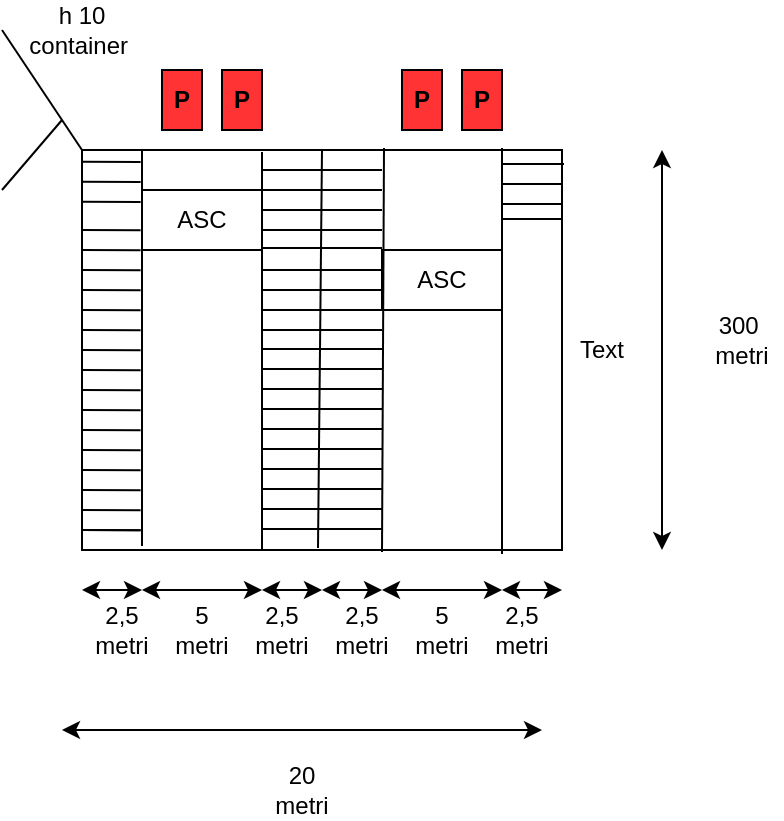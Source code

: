 <mxfile version="14.6.9" type="github">
  <diagram id="AbuUHd3BJrYq02--Rzd7" name="Page-1">
    <mxGraphModel dx="782" dy="514" grid="1" gridSize="10" guides="1" tooltips="1" connect="1" arrows="1" fold="1" page="1" pageScale="1" pageWidth="827" pageHeight="1169" math="0" shadow="0">
      <root>
        <mxCell id="0" />
        <mxCell id="1" parent="0" />
        <mxCell id="OWnD7IlCAdp8iNeFFtB5-26" value="" style="rounded=0;whiteSpace=wrap;html=1;" vertex="1" parent="1">
          <mxGeometry x="40" y="90" width="240" height="200" as="geometry" />
        </mxCell>
        <mxCell id="OWnD7IlCAdp8iNeFFtB5-5" value="" style="endArrow=none;html=1;exitX=0.001;exitY=0.076;exitDx=0;exitDy=0;exitPerimeter=0;" edge="1" parent="1">
          <mxGeometry width="50" height="50" relative="1" as="geometry">
            <mxPoint x="40.0" y="95.84" as="sourcePoint" />
            <mxPoint x="69.3" y="96" as="targetPoint" />
            <Array as="points" />
          </mxGeometry>
        </mxCell>
        <mxCell id="OWnD7IlCAdp8iNeFFtB5-6" value="" style="endArrow=none;html=1;exitX=0.001;exitY=0.076;exitDx=0;exitDy=0;exitPerimeter=0;" edge="1" parent="1">
          <mxGeometry width="50" height="50" relative="1" as="geometry">
            <mxPoint x="40.0" y="105.84" as="sourcePoint" />
            <mxPoint x="69.3" y="106" as="targetPoint" />
            <Array as="points" />
          </mxGeometry>
        </mxCell>
        <mxCell id="OWnD7IlCAdp8iNeFFtB5-7" value="" style="endArrow=none;html=1;exitX=0.001;exitY=0.076;exitDx=0;exitDy=0;exitPerimeter=0;" edge="1" parent="1">
          <mxGeometry width="50" height="50" relative="1" as="geometry">
            <mxPoint x="40.0" y="115.84" as="sourcePoint" />
            <mxPoint x="69.3" y="116" as="targetPoint" />
            <Array as="points" />
          </mxGeometry>
        </mxCell>
        <mxCell id="OWnD7IlCAdp8iNeFFtB5-8" value="" style="endArrow=none;html=1;exitX=0.001;exitY=0.076;exitDx=0;exitDy=0;exitPerimeter=0;" edge="1" parent="1">
          <mxGeometry width="50" height="50" relative="1" as="geometry">
            <mxPoint x="40.0" y="130.0" as="sourcePoint" />
            <mxPoint x="69.3" y="130.16" as="targetPoint" />
            <Array as="points" />
          </mxGeometry>
        </mxCell>
        <mxCell id="OWnD7IlCAdp8iNeFFtB5-9" value="" style="endArrow=none;html=1;exitX=0.001;exitY=0.076;exitDx=0;exitDy=0;exitPerimeter=0;" edge="1" parent="1">
          <mxGeometry width="50" height="50" relative="1" as="geometry">
            <mxPoint x="40.0" y="140.0" as="sourcePoint" />
            <mxPoint x="69.3" y="140.16" as="targetPoint" />
            <Array as="points" />
          </mxGeometry>
        </mxCell>
        <mxCell id="OWnD7IlCAdp8iNeFFtB5-10" value="" style="endArrow=none;html=1;exitX=0.001;exitY=0.076;exitDx=0;exitDy=0;exitPerimeter=0;" edge="1" parent="1">
          <mxGeometry width="50" height="50" relative="1" as="geometry">
            <mxPoint x="40.0" y="150.0" as="sourcePoint" />
            <mxPoint x="69.3" y="150.16" as="targetPoint" />
            <Array as="points" />
          </mxGeometry>
        </mxCell>
        <mxCell id="OWnD7IlCAdp8iNeFFtB5-11" value="" style="endArrow=none;html=1;exitX=0.001;exitY=0.076;exitDx=0;exitDy=0;exitPerimeter=0;" edge="1" parent="1">
          <mxGeometry width="50" height="50" relative="1" as="geometry">
            <mxPoint x="40.0" y="160.0" as="sourcePoint" />
            <mxPoint x="69.3" y="160.16" as="targetPoint" />
            <Array as="points" />
          </mxGeometry>
        </mxCell>
        <mxCell id="OWnD7IlCAdp8iNeFFtB5-12" value="" style="endArrow=none;html=1;exitX=0.001;exitY=0.076;exitDx=0;exitDy=0;exitPerimeter=0;" edge="1" parent="1">
          <mxGeometry width="50" height="50" relative="1" as="geometry">
            <mxPoint x="40" y="170.0" as="sourcePoint" />
            <mxPoint x="69.3" y="170.16" as="targetPoint" />
            <Array as="points" />
          </mxGeometry>
        </mxCell>
        <mxCell id="OWnD7IlCAdp8iNeFFtB5-13" value="" style="endArrow=none;html=1;exitX=0.001;exitY=0.076;exitDx=0;exitDy=0;exitPerimeter=0;" edge="1" parent="1">
          <mxGeometry width="50" height="50" relative="1" as="geometry">
            <mxPoint x="40" y="190" as="sourcePoint" />
            <mxPoint x="69.3" y="190.16" as="targetPoint" />
            <Array as="points" />
          </mxGeometry>
        </mxCell>
        <mxCell id="OWnD7IlCAdp8iNeFFtB5-14" value="" style="endArrow=none;html=1;exitX=0.001;exitY=0.076;exitDx=0;exitDy=0;exitPerimeter=0;" edge="1" parent="1">
          <mxGeometry width="50" height="50" relative="1" as="geometry">
            <mxPoint x="40" y="180" as="sourcePoint" />
            <mxPoint x="69.3" y="180.16" as="targetPoint" />
            <Array as="points" />
          </mxGeometry>
        </mxCell>
        <mxCell id="OWnD7IlCAdp8iNeFFtB5-16" value="" style="endArrow=none;html=1;exitX=0.001;exitY=0.076;exitDx=0;exitDy=0;exitPerimeter=0;" edge="1" parent="1">
          <mxGeometry width="50" height="50" relative="1" as="geometry">
            <mxPoint x="40" y="280" as="sourcePoint" />
            <mxPoint x="69.3" y="280.16" as="targetPoint" />
            <Array as="points" />
          </mxGeometry>
        </mxCell>
        <mxCell id="OWnD7IlCAdp8iNeFFtB5-17" value="" style="endArrow=none;html=1;exitX=0.001;exitY=0.076;exitDx=0;exitDy=0;exitPerimeter=0;" edge="1" parent="1">
          <mxGeometry width="50" height="50" relative="1" as="geometry">
            <mxPoint x="40" y="280" as="sourcePoint" />
            <mxPoint x="69.3" y="280.16" as="targetPoint" />
            <Array as="points" />
          </mxGeometry>
        </mxCell>
        <mxCell id="OWnD7IlCAdp8iNeFFtB5-18" value="" style="endArrow=none;html=1;exitX=0.001;exitY=0.076;exitDx=0;exitDy=0;exitPerimeter=0;" edge="1" parent="1">
          <mxGeometry width="50" height="50" relative="1" as="geometry">
            <mxPoint x="40" y="210.0" as="sourcePoint" />
            <mxPoint x="69.3" y="210.16" as="targetPoint" />
            <Array as="points" />
          </mxGeometry>
        </mxCell>
        <mxCell id="OWnD7IlCAdp8iNeFFtB5-19" value="" style="endArrow=none;html=1;exitX=0.001;exitY=0.076;exitDx=0;exitDy=0;exitPerimeter=0;" edge="1" parent="1">
          <mxGeometry width="50" height="50" relative="1" as="geometry">
            <mxPoint x="40" y="220" as="sourcePoint" />
            <mxPoint x="69.3" y="220.16" as="targetPoint" />
            <Array as="points" />
          </mxGeometry>
        </mxCell>
        <mxCell id="OWnD7IlCAdp8iNeFFtB5-20" value="" style="endArrow=none;html=1;exitX=0.001;exitY=0.076;exitDx=0;exitDy=0;exitPerimeter=0;" edge="1" parent="1">
          <mxGeometry width="50" height="50" relative="1" as="geometry">
            <mxPoint x="40" y="240" as="sourcePoint" />
            <mxPoint x="69.3" y="240.16" as="targetPoint" />
            <Array as="points" />
          </mxGeometry>
        </mxCell>
        <mxCell id="OWnD7IlCAdp8iNeFFtB5-21" value="" style="endArrow=none;html=1;exitX=0.001;exitY=0.076;exitDx=0;exitDy=0;exitPerimeter=0;" edge="1" parent="1">
          <mxGeometry width="50" height="50" relative="1" as="geometry">
            <mxPoint x="40" y="270" as="sourcePoint" />
            <mxPoint x="69.3" y="270.16" as="targetPoint" />
            <Array as="points" />
          </mxGeometry>
        </mxCell>
        <mxCell id="OWnD7IlCAdp8iNeFFtB5-22" value="" style="endArrow=none;html=1;exitX=0.001;exitY=0.076;exitDx=0;exitDy=0;exitPerimeter=0;" edge="1" parent="1">
          <mxGeometry width="50" height="50" relative="1" as="geometry">
            <mxPoint x="40" y="230" as="sourcePoint" />
            <mxPoint x="69.3" y="230.16" as="targetPoint" />
            <Array as="points" />
          </mxGeometry>
        </mxCell>
        <mxCell id="OWnD7IlCAdp8iNeFFtB5-23" value="" style="endArrow=none;html=1;exitX=0.001;exitY=0.076;exitDx=0;exitDy=0;exitPerimeter=0;" edge="1" parent="1">
          <mxGeometry width="50" height="50" relative="1" as="geometry">
            <mxPoint x="40" y="250" as="sourcePoint" />
            <mxPoint x="69.3" y="250.16" as="targetPoint" />
            <Array as="points" />
          </mxGeometry>
        </mxCell>
        <mxCell id="OWnD7IlCAdp8iNeFFtB5-24" value="" style="endArrow=none;html=1;exitX=0.001;exitY=0.076;exitDx=0;exitDy=0;exitPerimeter=0;" edge="1" parent="1">
          <mxGeometry width="50" height="50" relative="1" as="geometry">
            <mxPoint x="40" y="200" as="sourcePoint" />
            <mxPoint x="69.3" y="200.16" as="targetPoint" />
            <Array as="points" />
          </mxGeometry>
        </mxCell>
        <mxCell id="OWnD7IlCAdp8iNeFFtB5-25" value="" style="endArrow=none;html=1;exitX=0.001;exitY=0.076;exitDx=0;exitDy=0;exitPerimeter=0;" edge="1" parent="1">
          <mxGeometry width="50" height="50" relative="1" as="geometry">
            <mxPoint x="40" y="260" as="sourcePoint" />
            <mxPoint x="69.3" y="260.16" as="targetPoint" />
            <Array as="points" />
          </mxGeometry>
        </mxCell>
        <mxCell id="OWnD7IlCAdp8iNeFFtB5-31" value="" style="endArrow=none;html=1;" edge="1" parent="1">
          <mxGeometry width="50" height="50" relative="1" as="geometry">
            <mxPoint x="70" y="288" as="sourcePoint" />
            <mxPoint x="70" y="90" as="targetPoint" />
          </mxGeometry>
        </mxCell>
        <mxCell id="OWnD7IlCAdp8iNeFFtB5-54" value="ASC" style="shape=rect;dashed=0;shadow=0;html=1;whiteSpace=wrap;" vertex="1" parent="1">
          <mxGeometry x="70" y="110" width="60" height="30" as="geometry" />
        </mxCell>
        <mxCell id="OWnD7IlCAdp8iNeFFtB5-76" value="" style="endArrow=none;html=1;" edge="1" parent="1">
          <mxGeometry width="50" height="50" relative="1" as="geometry">
            <mxPoint x="130" y="290" as="sourcePoint" />
            <mxPoint x="130" y="91" as="targetPoint" />
          </mxGeometry>
        </mxCell>
        <mxCell id="OWnD7IlCAdp8iNeFFtB5-79" value="" style="endArrow=none;html=1;entryX=0.5;entryY=0;entryDx=0;entryDy=0;" edge="1" parent="1" target="OWnD7IlCAdp8iNeFFtB5-26">
          <mxGeometry width="50" height="50" relative="1" as="geometry">
            <mxPoint x="158" y="289" as="sourcePoint" />
            <mxPoint x="430" y="240" as="targetPoint" />
          </mxGeometry>
        </mxCell>
        <mxCell id="OWnD7IlCAdp8iNeFFtB5-83" value="ASC" style="shape=rect;dashed=0;shadow=0;html=1;whiteSpace=wrap;" vertex="1" parent="1">
          <mxGeometry x="190" y="140" width="60" height="30" as="geometry" />
        </mxCell>
        <mxCell id="OWnD7IlCAdp8iNeFFtB5-84" value="" style="endArrow=none;html=1;" edge="1" parent="1">
          <mxGeometry width="50" height="50" relative="1" as="geometry">
            <mxPoint x="250" y="292" as="sourcePoint" />
            <mxPoint x="250" y="89" as="targetPoint" />
          </mxGeometry>
        </mxCell>
        <mxCell id="OWnD7IlCAdp8iNeFFtB5-85" value="" style="endArrow=none;html=1;" edge="1" parent="1">
          <mxGeometry width="50" height="50" relative="1" as="geometry">
            <mxPoint x="190" y="291" as="sourcePoint" />
            <mxPoint x="191" y="89" as="targetPoint" />
          </mxGeometry>
        </mxCell>
        <mxCell id="OWnD7IlCAdp8iNeFFtB5-86" value="" style="endArrow=none;html=1;" edge="1" parent="1">
          <mxGeometry width="50" height="50" relative="1" as="geometry">
            <mxPoint x="130" y="100" as="sourcePoint" />
            <mxPoint x="190" y="100" as="targetPoint" />
          </mxGeometry>
        </mxCell>
        <mxCell id="OWnD7IlCAdp8iNeFFtB5-87" value="" style="endArrow=none;html=1;" edge="1" parent="1">
          <mxGeometry width="50" height="50" relative="1" as="geometry">
            <mxPoint x="130" y="110" as="sourcePoint" />
            <mxPoint x="190" y="110" as="targetPoint" />
          </mxGeometry>
        </mxCell>
        <mxCell id="OWnD7IlCAdp8iNeFFtB5-88" value="" style="endArrow=none;html=1;" edge="1" parent="1">
          <mxGeometry width="50" height="50" relative="1" as="geometry">
            <mxPoint x="130" y="120" as="sourcePoint" />
            <mxPoint x="190" y="120" as="targetPoint" />
          </mxGeometry>
        </mxCell>
        <mxCell id="OWnD7IlCAdp8iNeFFtB5-89" value="" style="endArrow=none;html=1;" edge="1" parent="1">
          <mxGeometry width="50" height="50" relative="1" as="geometry">
            <mxPoint x="130" y="130" as="sourcePoint" />
            <mxPoint x="190" y="130" as="targetPoint" />
          </mxGeometry>
        </mxCell>
        <mxCell id="OWnD7IlCAdp8iNeFFtB5-91" value="" style="endArrow=none;html=1;" edge="1" parent="1">
          <mxGeometry width="50" height="50" relative="1" as="geometry">
            <mxPoint x="130" y="139" as="sourcePoint" />
            <mxPoint x="190" y="139" as="targetPoint" />
          </mxGeometry>
        </mxCell>
        <mxCell id="OWnD7IlCAdp8iNeFFtB5-92" value="" style="endArrow=none;html=1;" edge="1" parent="1">
          <mxGeometry width="50" height="50" relative="1" as="geometry">
            <mxPoint x="130" y="150" as="sourcePoint" />
            <mxPoint x="190" y="150" as="targetPoint" />
          </mxGeometry>
        </mxCell>
        <mxCell id="OWnD7IlCAdp8iNeFFtB5-93" value="" style="endArrow=none;html=1;" edge="1" parent="1">
          <mxGeometry width="50" height="50" relative="1" as="geometry">
            <mxPoint x="130" y="160" as="sourcePoint" />
            <mxPoint x="190" y="160" as="targetPoint" />
          </mxGeometry>
        </mxCell>
        <mxCell id="OWnD7IlCAdp8iNeFFtB5-94" value="" style="endArrow=none;html=1;" edge="1" parent="1">
          <mxGeometry width="50" height="50" relative="1" as="geometry">
            <mxPoint x="130" y="170" as="sourcePoint" />
            <mxPoint x="190" y="170" as="targetPoint" />
          </mxGeometry>
        </mxCell>
        <mxCell id="OWnD7IlCAdp8iNeFFtB5-95" value="" style="endArrow=none;html=1;" edge="1" parent="1">
          <mxGeometry width="50" height="50" relative="1" as="geometry">
            <mxPoint x="130" y="180" as="sourcePoint" />
            <mxPoint x="190" y="180" as="targetPoint" />
          </mxGeometry>
        </mxCell>
        <mxCell id="OWnD7IlCAdp8iNeFFtB5-96" value="" style="endArrow=none;html=1;" edge="1" parent="1">
          <mxGeometry width="50" height="50" relative="1" as="geometry">
            <mxPoint x="130" y="189.5" as="sourcePoint" />
            <mxPoint x="190" y="189.5" as="targetPoint" />
          </mxGeometry>
        </mxCell>
        <mxCell id="OWnD7IlCAdp8iNeFFtB5-97" value="" style="endArrow=none;html=1;" edge="1" parent="1">
          <mxGeometry width="50" height="50" relative="1" as="geometry">
            <mxPoint x="130" y="199.5" as="sourcePoint" />
            <mxPoint x="190" y="199.5" as="targetPoint" />
          </mxGeometry>
        </mxCell>
        <mxCell id="OWnD7IlCAdp8iNeFFtB5-98" value="" style="endArrow=none;html=1;" edge="1" parent="1">
          <mxGeometry width="50" height="50" relative="1" as="geometry">
            <mxPoint x="130" y="209.5" as="sourcePoint" />
            <mxPoint x="190" y="209.5" as="targetPoint" />
          </mxGeometry>
        </mxCell>
        <mxCell id="OWnD7IlCAdp8iNeFFtB5-99" value="" style="endArrow=none;html=1;" edge="1" parent="1">
          <mxGeometry width="50" height="50" relative="1" as="geometry">
            <mxPoint x="130" y="219.5" as="sourcePoint" />
            <mxPoint x="190" y="219.5" as="targetPoint" />
          </mxGeometry>
        </mxCell>
        <mxCell id="OWnD7IlCAdp8iNeFFtB5-100" value="" style="endArrow=none;html=1;" edge="1" parent="1">
          <mxGeometry width="50" height="50" relative="1" as="geometry">
            <mxPoint x="130" y="229.5" as="sourcePoint" />
            <mxPoint x="190" y="229.5" as="targetPoint" />
          </mxGeometry>
        </mxCell>
        <mxCell id="OWnD7IlCAdp8iNeFFtB5-101" value="" style="endArrow=none;html=1;" edge="1" parent="1">
          <mxGeometry width="50" height="50" relative="1" as="geometry">
            <mxPoint x="130" y="239.5" as="sourcePoint" />
            <mxPoint x="190" y="239.5" as="targetPoint" />
          </mxGeometry>
        </mxCell>
        <mxCell id="OWnD7IlCAdp8iNeFFtB5-104" value="" style="endArrow=none;html=1;" edge="1" parent="1">
          <mxGeometry width="50" height="50" relative="1" as="geometry">
            <mxPoint x="130" y="249.5" as="sourcePoint" />
            <mxPoint x="190" y="249.5" as="targetPoint" />
          </mxGeometry>
        </mxCell>
        <mxCell id="OWnD7IlCAdp8iNeFFtB5-105" value="" style="endArrow=none;html=1;" edge="1" parent="1">
          <mxGeometry width="50" height="50" relative="1" as="geometry">
            <mxPoint x="130" y="259.5" as="sourcePoint" />
            <mxPoint x="190" y="259.5" as="targetPoint" />
          </mxGeometry>
        </mxCell>
        <mxCell id="OWnD7IlCAdp8iNeFFtB5-106" value="" style="endArrow=none;html=1;" edge="1" parent="1">
          <mxGeometry width="50" height="50" relative="1" as="geometry">
            <mxPoint x="130" y="269.5" as="sourcePoint" />
            <mxPoint x="190" y="269.5" as="targetPoint" />
          </mxGeometry>
        </mxCell>
        <mxCell id="OWnD7IlCAdp8iNeFFtB5-107" value="" style="endArrow=none;html=1;" edge="1" parent="1">
          <mxGeometry width="50" height="50" relative="1" as="geometry">
            <mxPoint x="130" y="279.5" as="sourcePoint" />
            <mxPoint x="190" y="279.5" as="targetPoint" />
          </mxGeometry>
        </mxCell>
        <mxCell id="OWnD7IlCAdp8iNeFFtB5-109" value="" style="endArrow=classic;startArrow=classic;html=1;" edge="1" parent="1">
          <mxGeometry width="50" height="50" relative="1" as="geometry">
            <mxPoint x="270" y="380" as="sourcePoint" />
            <mxPoint x="30" y="380" as="targetPoint" />
          </mxGeometry>
        </mxCell>
        <mxCell id="OWnD7IlCAdp8iNeFFtB5-110" value="20 metri" style="text;html=1;strokeColor=none;fillColor=none;align=center;verticalAlign=middle;whiteSpace=wrap;rounded=0;" vertex="1" parent="1">
          <mxGeometry x="130" y="400" width="40" height="20" as="geometry" />
        </mxCell>
        <mxCell id="OWnD7IlCAdp8iNeFFtB5-111" value="" style="endArrow=classic;startArrow=classic;html=1;" edge="1" parent="1">
          <mxGeometry width="50" height="50" relative="1" as="geometry">
            <mxPoint x="330" y="290" as="sourcePoint" />
            <mxPoint x="330" y="90" as="targetPoint" />
          </mxGeometry>
        </mxCell>
        <mxCell id="OWnD7IlCAdp8iNeFFtB5-112" value="300&amp;nbsp;&lt;br&gt;metri" style="text;html=1;strokeColor=none;fillColor=none;align=center;verticalAlign=middle;whiteSpace=wrap;rounded=0;" vertex="1" parent="1">
          <mxGeometry x="350" y="140" width="40" height="90" as="geometry" />
        </mxCell>
        <mxCell id="OWnD7IlCAdp8iNeFFtB5-113" value="" style="verticalLabelPosition=bottom;verticalAlign=top;html=1;shape=mxgraph.basic.rect;fillColor2=none;strokeWidth=1;size=20;indent=5;direction=south;fillColor=#FF3333;" vertex="1" parent="1">
          <mxGeometry x="110" y="50" width="20" height="30" as="geometry" />
        </mxCell>
        <mxCell id="OWnD7IlCAdp8iNeFFtB5-114" value="" style="verticalLabelPosition=bottom;verticalAlign=top;html=1;shape=mxgraph.basic.rect;fillColor2=none;strokeWidth=1;size=20;indent=5;direction=south;fillColor=#FF3333;" vertex="1" parent="1">
          <mxGeometry x="80" y="50" width="20" height="30" as="geometry" />
        </mxCell>
        <mxCell id="OWnD7IlCAdp8iNeFFtB5-116" value="&lt;b&gt;P&lt;/b&gt;" style="text;html=1;strokeColor=none;fillColor=none;align=center;verticalAlign=middle;whiteSpace=wrap;rounded=0;" vertex="1" parent="1">
          <mxGeometry x="70" y="55" width="40" height="20" as="geometry" />
        </mxCell>
        <mxCell id="OWnD7IlCAdp8iNeFFtB5-117" value="&lt;b&gt;P&lt;/b&gt;" style="text;html=1;strokeColor=none;fillColor=none;align=center;verticalAlign=middle;whiteSpace=wrap;rounded=0;" vertex="1" parent="1">
          <mxGeometry x="100" y="55" width="40" height="20" as="geometry" />
        </mxCell>
        <mxCell id="OWnD7IlCAdp8iNeFFtB5-122" value="" style="rounded=0;whiteSpace=wrap;html=1;fillColor=#FF3333;direction=south;" vertex="1" parent="1">
          <mxGeometry x="230" y="50" width="20" height="30" as="geometry" />
        </mxCell>
        <mxCell id="OWnD7IlCAdp8iNeFFtB5-124" value="" style="rounded=0;whiteSpace=wrap;html=1;fillColor=#FF3333;direction=south;" vertex="1" parent="1">
          <mxGeometry x="200" y="50" width="20" height="30" as="geometry" />
        </mxCell>
        <mxCell id="OWnD7IlCAdp8iNeFFtB5-127" value="&lt;b&gt;P&lt;/b&gt;" style="text;html=1;strokeColor=none;fillColor=none;align=center;verticalAlign=middle;whiteSpace=wrap;rounded=0;" vertex="1" parent="1">
          <mxGeometry x="190" y="55" width="40" height="20" as="geometry" />
        </mxCell>
        <mxCell id="OWnD7IlCAdp8iNeFFtB5-128" value="&lt;b&gt;P&lt;/b&gt;" style="text;html=1;strokeColor=none;fillColor=none;align=center;verticalAlign=middle;whiteSpace=wrap;rounded=0;" vertex="1" parent="1">
          <mxGeometry x="220" y="55" width="40" height="20" as="geometry" />
        </mxCell>
        <mxCell id="OWnD7IlCAdp8iNeFFtB5-129" value="" style="endArrow=classic;startArrow=classic;html=1;" edge="1" parent="1">
          <mxGeometry width="50" height="50" relative="1" as="geometry">
            <mxPoint x="40" y="310" as="sourcePoint" />
            <mxPoint x="70" y="310" as="targetPoint" />
          </mxGeometry>
        </mxCell>
        <mxCell id="OWnD7IlCAdp8iNeFFtB5-130" value="2,5&lt;br&gt;metri" style="text;html=1;strokeColor=none;fillColor=none;align=center;verticalAlign=middle;whiteSpace=wrap;rounded=0;" vertex="1" parent="1">
          <mxGeometry x="40" y="320" width="40" height="20" as="geometry" />
        </mxCell>
        <mxCell id="OWnD7IlCAdp8iNeFFtB5-131" value="" style="endArrow=classic;startArrow=classic;html=1;" edge="1" parent="1">
          <mxGeometry width="50" height="50" relative="1" as="geometry">
            <mxPoint x="70" y="310" as="sourcePoint" />
            <mxPoint x="130" y="310" as="targetPoint" />
          </mxGeometry>
        </mxCell>
        <mxCell id="OWnD7IlCAdp8iNeFFtB5-132" value="Text" style="text;html=1;strokeColor=none;fillColor=none;align=center;verticalAlign=middle;whiteSpace=wrap;rounded=0;" vertex="1" parent="1">
          <mxGeometry x="280" y="180" width="40" height="20" as="geometry" />
        </mxCell>
        <mxCell id="OWnD7IlCAdp8iNeFFtB5-133" value="5&lt;br&gt;metri" style="text;html=1;strokeColor=none;fillColor=none;align=center;verticalAlign=middle;whiteSpace=wrap;rounded=0;" vertex="1" parent="1">
          <mxGeometry x="80" y="320" width="40" height="20" as="geometry" />
        </mxCell>
        <mxCell id="OWnD7IlCAdp8iNeFFtB5-134" value="" style="endArrow=classic;startArrow=classic;html=1;" edge="1" parent="1">
          <mxGeometry width="50" height="50" relative="1" as="geometry">
            <mxPoint x="160" y="310" as="sourcePoint" />
            <mxPoint x="130" y="310" as="targetPoint" />
          </mxGeometry>
        </mxCell>
        <mxCell id="OWnD7IlCAdp8iNeFFtB5-135" value="" style="endArrow=classic;startArrow=classic;html=1;" edge="1" parent="1">
          <mxGeometry width="50" height="50" relative="1" as="geometry">
            <mxPoint x="190" y="310" as="sourcePoint" />
            <mxPoint x="160" y="310" as="targetPoint" />
          </mxGeometry>
        </mxCell>
        <mxCell id="OWnD7IlCAdp8iNeFFtB5-136" value="2,5&lt;br&gt;metri" style="text;html=1;strokeColor=none;fillColor=none;align=center;verticalAlign=middle;whiteSpace=wrap;rounded=0;" vertex="1" parent="1">
          <mxGeometry x="120" y="320" width="40" height="20" as="geometry" />
        </mxCell>
        <mxCell id="OWnD7IlCAdp8iNeFFtB5-137" value="2,5&lt;br&gt;metri" style="text;html=1;strokeColor=none;fillColor=none;align=center;verticalAlign=middle;whiteSpace=wrap;rounded=0;" vertex="1" parent="1">
          <mxGeometry x="160" y="320" width="40" height="20" as="geometry" />
        </mxCell>
        <mxCell id="OWnD7IlCAdp8iNeFFtB5-138" value="" style="endArrow=classic;startArrow=classic;html=1;" edge="1" parent="1">
          <mxGeometry width="50" height="50" relative="1" as="geometry">
            <mxPoint x="190" y="310" as="sourcePoint" />
            <mxPoint x="250" y="310" as="targetPoint" />
          </mxGeometry>
        </mxCell>
        <mxCell id="OWnD7IlCAdp8iNeFFtB5-139" value="5&lt;br&gt;metri" style="text;html=1;strokeColor=none;fillColor=none;align=center;verticalAlign=middle;whiteSpace=wrap;rounded=0;" vertex="1" parent="1">
          <mxGeometry x="200" y="320" width="40" height="20" as="geometry" />
        </mxCell>
        <mxCell id="OWnD7IlCAdp8iNeFFtB5-140" value="" style="endArrow=classic;startArrow=classic;html=1;" edge="1" parent="1">
          <mxGeometry width="50" height="50" relative="1" as="geometry">
            <mxPoint x="280" y="310" as="sourcePoint" />
            <mxPoint x="250" y="310" as="targetPoint" />
          </mxGeometry>
        </mxCell>
        <mxCell id="OWnD7IlCAdp8iNeFFtB5-143" value="2,5&lt;br&gt;metri" style="text;html=1;strokeColor=none;fillColor=none;align=center;verticalAlign=middle;whiteSpace=wrap;rounded=0;" vertex="1" parent="1">
          <mxGeometry x="240" y="320" width="40" height="20" as="geometry" />
        </mxCell>
        <mxCell id="OWnD7IlCAdp8iNeFFtB5-144" value="" style="endArrow=none;html=1;" edge="1" parent="1">
          <mxGeometry width="50" height="50" relative="1" as="geometry">
            <mxPoint x="281" y="97" as="sourcePoint" />
            <mxPoint x="250" y="97" as="targetPoint" />
          </mxGeometry>
        </mxCell>
        <mxCell id="OWnD7IlCAdp8iNeFFtB5-145" value="" style="endArrow=none;html=1;" edge="1" parent="1">
          <mxGeometry width="50" height="50" relative="1" as="geometry">
            <mxPoint x="280" y="107" as="sourcePoint" />
            <mxPoint x="250" y="107" as="targetPoint" />
          </mxGeometry>
        </mxCell>
        <mxCell id="OWnD7IlCAdp8iNeFFtB5-146" value="" style="endArrow=none;html=1;" edge="1" parent="1">
          <mxGeometry width="50" height="50" relative="1" as="geometry">
            <mxPoint x="280" y="117" as="sourcePoint" />
            <mxPoint x="250" y="117" as="targetPoint" />
          </mxGeometry>
        </mxCell>
        <mxCell id="OWnD7IlCAdp8iNeFFtB5-147" value="" style="endArrow=none;html=1;" edge="1" parent="1">
          <mxGeometry width="50" height="50" relative="1" as="geometry">
            <mxPoint x="280" y="124.5" as="sourcePoint" />
            <mxPoint x="250" y="124.5" as="targetPoint" />
          </mxGeometry>
        </mxCell>
        <mxCell id="OWnD7IlCAdp8iNeFFtB5-148" value="" style="endArrow=none;html=1;exitX=0;exitY=0;exitDx=0;exitDy=0;" edge="1" parent="1" source="OWnD7IlCAdp8iNeFFtB5-26">
          <mxGeometry width="50" height="50" relative="1" as="geometry">
            <mxPoint x="280" y="220" as="sourcePoint" />
            <mxPoint y="30" as="targetPoint" />
          </mxGeometry>
        </mxCell>
        <mxCell id="OWnD7IlCAdp8iNeFFtB5-149" value="h 10 container&amp;nbsp;" style="text;html=1;strokeColor=none;fillColor=none;align=center;verticalAlign=middle;whiteSpace=wrap;rounded=0;" vertex="1" parent="1">
          <mxGeometry x="20" y="20" width="40" height="20" as="geometry" />
        </mxCell>
        <mxCell id="OWnD7IlCAdp8iNeFFtB5-151" value="" style="endArrow=none;html=1;" edge="1" parent="1">
          <mxGeometry width="50" height="50" relative="1" as="geometry">
            <mxPoint y="110" as="sourcePoint" />
            <mxPoint x="30" y="75" as="targetPoint" />
          </mxGeometry>
        </mxCell>
      </root>
    </mxGraphModel>
  </diagram>
</mxfile>
